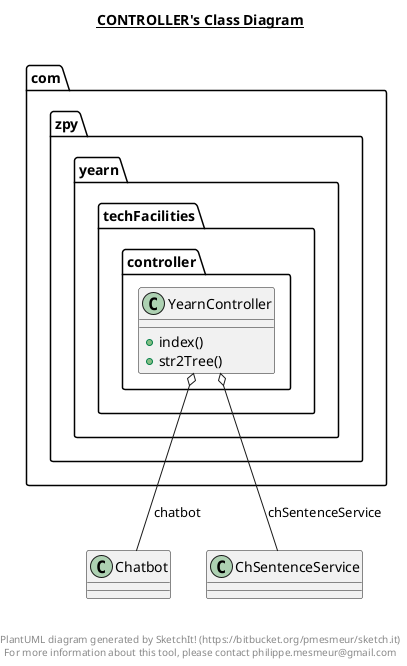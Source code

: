 @startuml

title __CONTROLLER's Class Diagram__\n

  package com.zpy.yearn {
    package com.zpy.yearn.techFacilities {
      package com.zpy.yearn.techFacilities.controller {
        class YearnController {
            + index()
            + str2Tree()
        }
      }
    }
  }
  

  YearnController o-- Chatbot : chatbot
  YearnController o-- ChSentenceService : chSentenceService


right footer


PlantUML diagram generated by SketchIt! (https://bitbucket.org/pmesmeur/sketch.it)
For more information about this tool, please contact philippe.mesmeur@gmail.com
endfooter

@enduml

